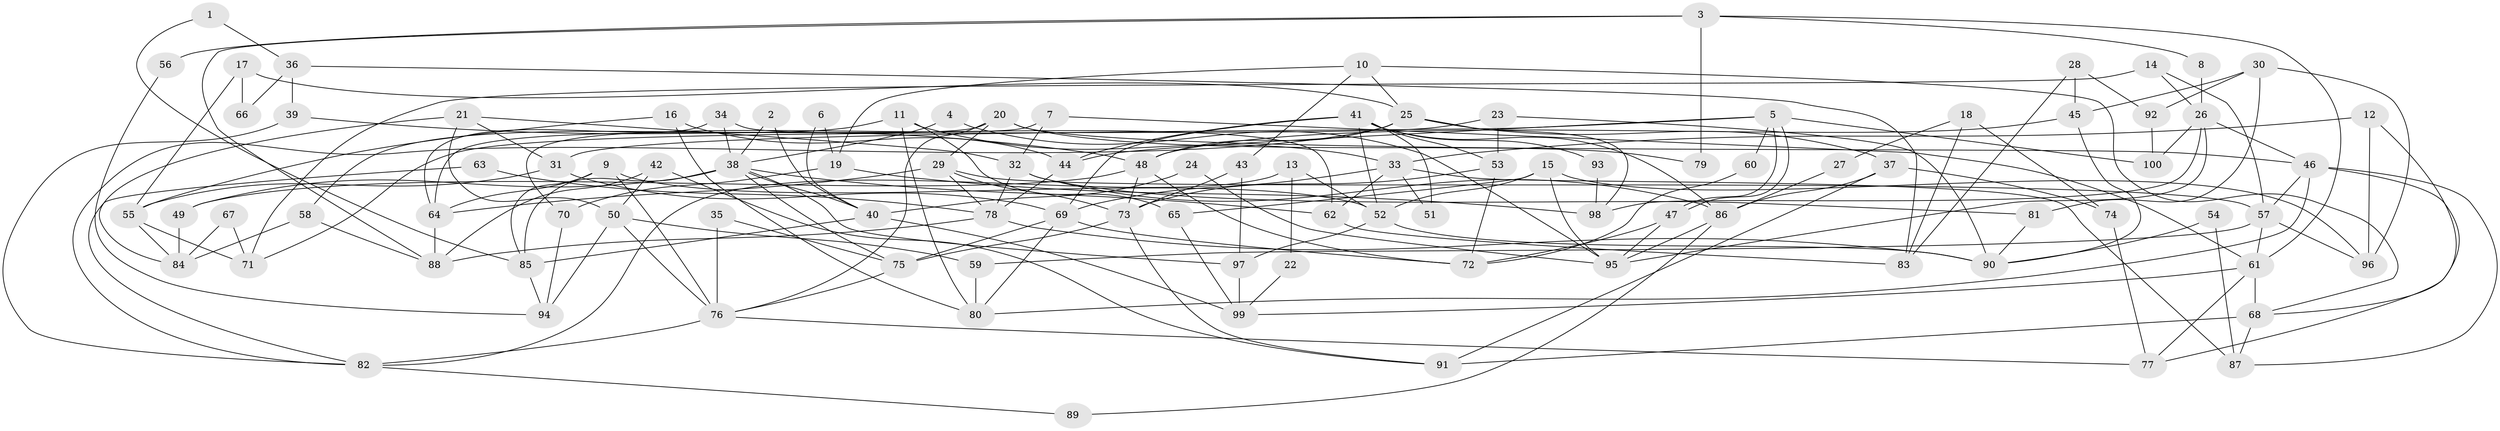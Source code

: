 // Generated by graph-tools (version 1.1) at 2025/11/02/21/25 10:11:14]
// undirected, 100 vertices, 200 edges
graph export_dot {
graph [start="1"]
  node [color=gray90,style=filled];
  1;
  2;
  3;
  4;
  5;
  6;
  7;
  8;
  9;
  10;
  11;
  12;
  13;
  14;
  15;
  16;
  17;
  18;
  19;
  20;
  21;
  22;
  23;
  24;
  25;
  26;
  27;
  28;
  29;
  30;
  31;
  32;
  33;
  34;
  35;
  36;
  37;
  38;
  39;
  40;
  41;
  42;
  43;
  44;
  45;
  46;
  47;
  48;
  49;
  50;
  51;
  52;
  53;
  54;
  55;
  56;
  57;
  58;
  59;
  60;
  61;
  62;
  63;
  64;
  65;
  66;
  67;
  68;
  69;
  70;
  71;
  72;
  73;
  74;
  75;
  76;
  77;
  78;
  79;
  80;
  81;
  82;
  83;
  84;
  85;
  86;
  87;
  88;
  89;
  90;
  91;
  92;
  93;
  94;
  95;
  96;
  97;
  98;
  99;
  100;
  1 -- 36;
  1 -- 85;
  2 -- 40;
  2 -- 38;
  3 -- 88;
  3 -- 61;
  3 -- 8;
  3 -- 56;
  3 -- 79;
  4 -- 38;
  4 -- 95;
  5 -- 47;
  5 -- 47;
  5 -- 31;
  5 -- 44;
  5 -- 60;
  5 -- 100;
  6 -- 19;
  6 -- 40;
  7 -- 61;
  7 -- 32;
  7 -- 70;
  8 -- 26;
  9 -- 76;
  9 -- 52;
  9 -- 64;
  9 -- 85;
  10 -- 68;
  10 -- 25;
  10 -- 19;
  10 -- 43;
  11 -- 33;
  11 -- 80;
  11 -- 58;
  11 -- 65;
  12 -- 33;
  12 -- 68;
  12 -- 96;
  13 -- 52;
  13 -- 82;
  13 -- 22;
  14 -- 57;
  14 -- 71;
  14 -- 26;
  15 -- 52;
  15 -- 96;
  15 -- 65;
  15 -- 95;
  16 -- 80;
  16 -- 44;
  16 -- 55;
  17 -- 55;
  17 -- 25;
  17 -- 66;
  18 -- 83;
  18 -- 74;
  18 -- 27;
  19 -- 98;
  19 -- 70;
  20 -- 76;
  20 -- 46;
  20 -- 29;
  20 -- 64;
  20 -- 79;
  21 -- 84;
  21 -- 50;
  21 -- 31;
  21 -- 32;
  22 -- 99;
  23 -- 90;
  23 -- 53;
  23 -- 71;
  24 -- 40;
  24 -- 95;
  25 -- 48;
  25 -- 37;
  25 -- 82;
  25 -- 98;
  26 -- 95;
  26 -- 46;
  26 -- 98;
  26 -- 100;
  27 -- 86;
  28 -- 45;
  28 -- 92;
  28 -- 83;
  29 -- 64;
  29 -- 57;
  29 -- 73;
  29 -- 78;
  30 -- 96;
  30 -- 45;
  30 -- 81;
  30 -- 92;
  31 -- 55;
  31 -- 69;
  32 -- 78;
  32 -- 81;
  32 -- 86;
  33 -- 87;
  33 -- 69;
  33 -- 51;
  33 -- 62;
  34 -- 38;
  34 -- 64;
  34 -- 62;
  35 -- 75;
  35 -- 76;
  36 -- 83;
  36 -- 39;
  36 -- 66;
  37 -- 86;
  37 -- 91;
  37 -- 74;
  38 -- 97;
  38 -- 62;
  38 -- 40;
  38 -- 49;
  38 -- 75;
  38 -- 85;
  39 -- 82;
  39 -- 48;
  40 -- 85;
  40 -- 99;
  41 -- 86;
  41 -- 44;
  41 -- 51;
  41 -- 52;
  41 -- 53;
  41 -- 69;
  41 -- 93;
  42 -- 50;
  42 -- 88;
  42 -- 91;
  43 -- 73;
  43 -- 97;
  44 -- 78;
  45 -- 90;
  45 -- 48;
  46 -- 57;
  46 -- 77;
  46 -- 80;
  46 -- 87;
  47 -- 72;
  47 -- 95;
  48 -- 73;
  48 -- 72;
  48 -- 49;
  49 -- 84;
  50 -- 94;
  50 -- 76;
  50 -- 59;
  52 -- 97;
  52 -- 90;
  53 -- 73;
  53 -- 72;
  54 -- 87;
  54 -- 90;
  55 -- 84;
  55 -- 71;
  56 -- 94;
  57 -- 59;
  57 -- 61;
  57 -- 96;
  58 -- 88;
  58 -- 84;
  59 -- 80;
  60 -- 72;
  61 -- 99;
  61 -- 68;
  61 -- 77;
  62 -- 83;
  63 -- 78;
  63 -- 82;
  64 -- 88;
  65 -- 99;
  67 -- 71;
  67 -- 84;
  68 -- 91;
  68 -- 87;
  69 -- 72;
  69 -- 75;
  69 -- 80;
  70 -- 94;
  73 -- 75;
  73 -- 91;
  74 -- 77;
  75 -- 76;
  76 -- 77;
  76 -- 82;
  78 -- 90;
  78 -- 88;
  81 -- 90;
  82 -- 89;
  85 -- 94;
  86 -- 95;
  86 -- 89;
  92 -- 100;
  93 -- 98;
  97 -- 99;
}
